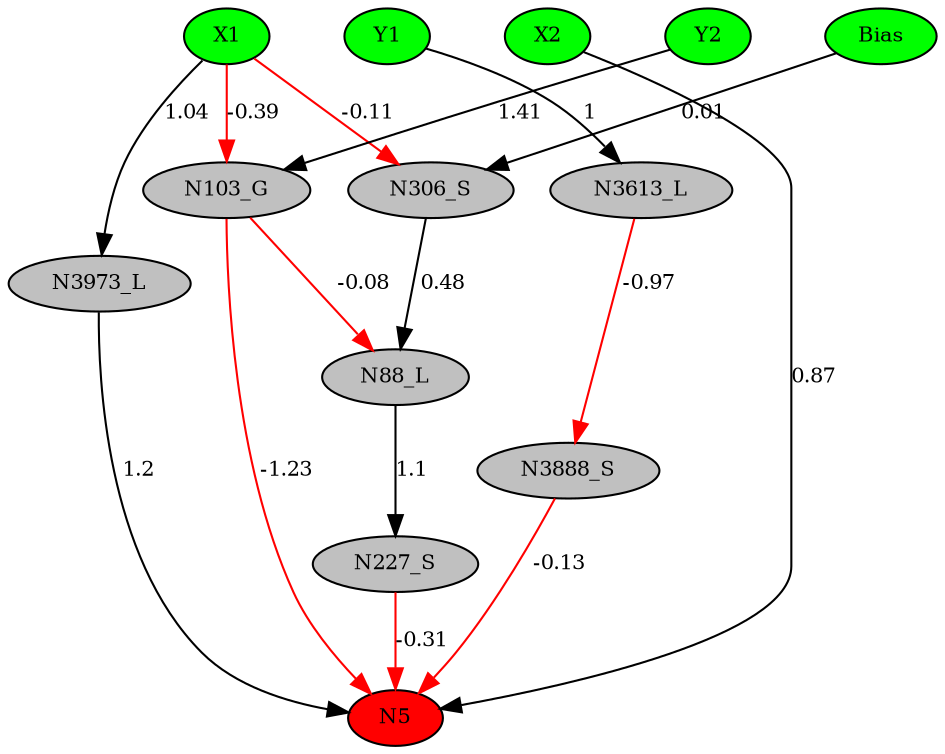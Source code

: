 digraph g { 
N0 [shape=ellipse, label=Bias,fontsize=10,height=0.1,width=0.1,style=filled,fillcolor=green]
N1[shape=ellipse label=X1,fontsize=10,height=0.1,width=0.1,style=filled,fillcolor=green]
N2[shape=ellipse label=Y1,fontsize=10,height=0.1,width=0.1,style=filled,fillcolor=green]
N3[shape=ellipse label=X2,fontsize=10,height=0.1,width=0.1,style=filled,fillcolor=green]
N4[shape=ellipse label=Y2,fontsize=10,height=0.1,width=0.1,style=filled,fillcolor=green]
N5[shape=ellipse,fontsize = 10, height = 0.1, width = 0.1, style = filled, fillcolor = red]
N88[shape=ellipse, label=N88_L,fontsize=10,height=0.1,width=0.1,style=filled,fillcolor=gray]
N103[shape=ellipse, label=N103_G,fontsize=10,height=0.1,width=0.1,style=filled,fillcolor=gray]
N227[shape=ellipse, label=N227_S,fontsize=10,height=0.1,width=0.1,style=filled,fillcolor=gray]
N306[shape=ellipse, label=N306_S,fontsize=10,height=0.1,width=0.1,style=filled,fillcolor=gray]
N3613[shape=ellipse, label=N3613_L,fontsize=10,height=0.1,width=0.1,style=filled,fillcolor=gray]
N3888[shape=ellipse, label=N3888_S,fontsize=10,height=0.1,width=0.1,style=filled,fillcolor=gray]
N3973[shape=ellipse, label=N3973_L,fontsize=10,height=0.1,width=0.1,style=filled,fillcolor=gray]
N3 -> N5 [color=black] [ label=0.87,fontsize=10]
N4 -> N103 [color=black] [ label=1.41,fontsize=10]
N103 -> N5 [color=red] [arrowType=inv][ label=-1.23,fontsize=10]
N1 -> N103 [color=red] [arrowType=inv][ label=-0.39,fontsize=10]
N103 -> N88 [color=red] [arrowType=inv][ label=-0.08,fontsize=10]
N88 -> N227 [color=black] [ label=1.1,fontsize=10]
N227 -> N5 [color=red] [arrowType=inv][ label=-0.31,fontsize=10]
N0 -> N306 [color=black] [ label=0.01,fontsize=10]
N306 -> N88 [color=black] [ label=0.48,fontsize=10]
N1 -> N306 [color=red] [arrowType=inv][ label=-0.11,fontsize=10]
N2 -> N3613 [color=black] [ label=1,fontsize=10]
N3613 -> N3888 [color=red] [arrowType=inv][ label=-0.97,fontsize=10]
N3888 -> N5 [color=red] [arrowType=inv][ label=-0.13,fontsize=10]
N1 -> N3973 [color=black] [ label=1.04,fontsize=10]
N3973 -> N5 [color=black] [ label=1.2,fontsize=10]
 { rank=same; 
N5
 } 
 { rank=same; 
N1 ->N2 ->N3 ->N4 ->N0 [style=invis]
 } 
}
